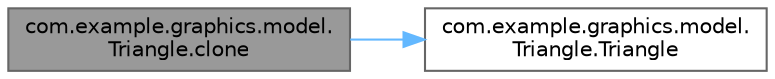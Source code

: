 digraph "com.example.graphics.model.Triangle.clone"
{
 // LATEX_PDF_SIZE
  bgcolor="transparent";
  edge [fontname=Helvetica,fontsize=10,labelfontname=Helvetica,labelfontsize=10];
  node [fontname=Helvetica,fontsize=10,shape=box,height=0.2,width=0.4];
  rankdir="LR";
  Node1 [id="Node000001",label="com.example.graphics.model.\lTriangle.clone",height=0.2,width=0.4,color="gray40", fillcolor="grey60", style="filled", fontcolor="black",tooltip=" "];
  Node1 -> Node2 [id="edge1_Node000001_Node000002",color="steelblue1",style="solid",tooltip=" "];
  Node2 [id="Node000002",label="com.example.graphics.model.\lTriangle.Triangle",height=0.2,width=0.4,color="grey40", fillcolor="white", style="filled",URL="$classcom_1_1example_1_1graphics_1_1model_1_1Triangle.html#ac8ab208a76bf0f7b628f0e849e661e8f",tooltip=" "];
}
